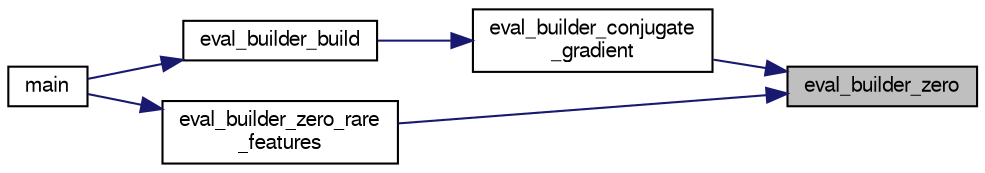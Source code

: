 digraph "eval_builder_zero"
{
 // LATEX_PDF_SIZE
  bgcolor="transparent";
  edge [fontname="FreeSans",fontsize="10",labelfontname="FreeSans",labelfontsize="10"];
  node [fontname="FreeSans",fontsize="10",shape=record];
  rankdir="RL";
  Node1 [label="eval_builder_zero",height=0.2,width=0.4,color="black", fillcolor="grey75", style="filled", fontcolor="black",tooltip=" "];
  Node1 -> Node2 [dir="back",color="midnightblue",fontsize="10",style="solid",fontname="FreeSans"];
  Node2 [label="eval_builder_conjugate\l_gradient",height=0.2,width=0.4,color="black",URL="$eval__builder_8c.html#af06bd81f8a882e1be6f6a93fb7ac04ba",tooltip=" "];
  Node2 -> Node3 [dir="back",color="midnightblue",fontsize="10",style="solid",fontname="FreeSans"];
  Node3 [label="eval_builder_build",height=0.2,width=0.4,color="black",URL="$eval__builder_8c.html#a40ea914a5bd5aad6f7525b22935927a2",tooltip=" "];
  Node3 -> Node4 [dir="back",color="midnightblue",fontsize="10",style="solid",fontname="FreeSans"];
  Node4 [label="main",height=0.2,width=0.4,color="black",URL="$eval__builder_8c.html#a3c04138a5bfe5d72780bb7e82a18e627",tooltip=" "];
  Node1 -> Node5 [dir="back",color="midnightblue",fontsize="10",style="solid",fontname="FreeSans"];
  Node5 [label="eval_builder_zero_rare\l_features",height=0.2,width=0.4,color="black",URL="$eval__builder_8c.html#a4fd5f207beead7bfe380bbd9e5a13a3c",tooltip=" "];
  Node5 -> Node4 [dir="back",color="midnightblue",fontsize="10",style="solid",fontname="FreeSans"];
}

